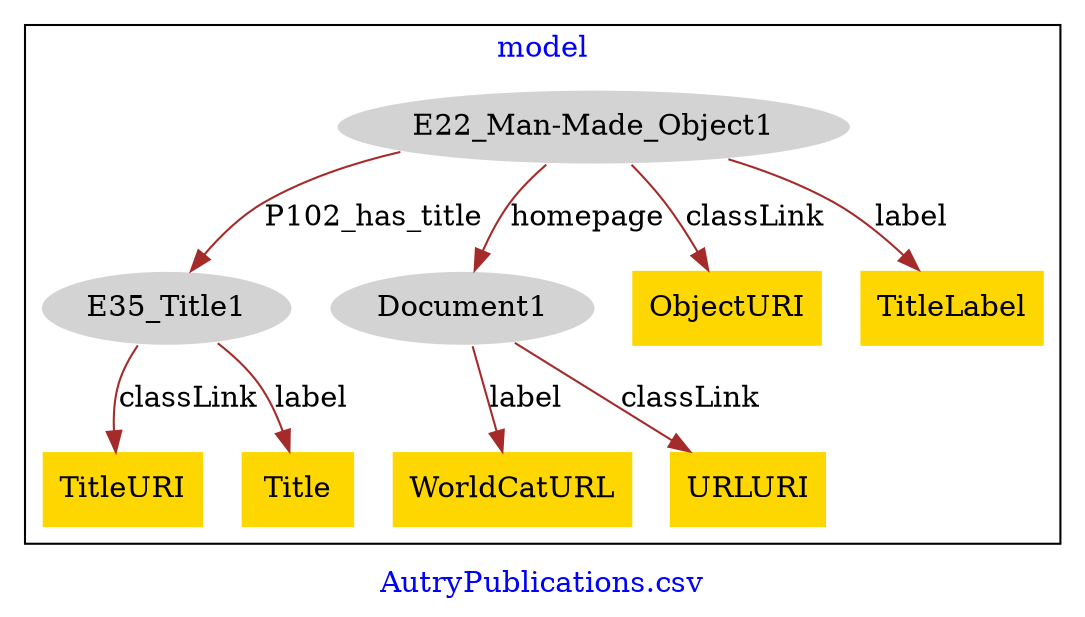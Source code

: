 digraph n0 {
fontcolor="blue"
remincross="true"
label="AutryPublications.csv"
subgraph cluster {
label="model"
n2[style="filled",color="white",fillcolor="lightgray",label="E22_Man-Made_Object1"];
n3[style="filled",color="white",fillcolor="lightgray",label="E35_Title1"];
n4[style="filled",color="white",fillcolor="lightgray",label="Document1"];
n5[shape="plaintext",style="filled",fillcolor="gold",label="ObjectURI"];
n6[shape="plaintext",style="filled",fillcolor="gold",label="TitleURI"];
n7[shape="plaintext",style="filled",fillcolor="gold",label="TitleLabel"];
n8[shape="plaintext",style="filled",fillcolor="gold",label="WorldCatURL"];
n9[shape="plaintext",style="filled",fillcolor="gold",label="Title"];
n10[shape="plaintext",style="filled",fillcolor="gold",label="URLURI"];
}
n2 -> n3[color="brown",fontcolor="black",label="P102_has_title"]
n2 -> n4[color="brown",fontcolor="black",label="homepage"]
n2 -> n5[color="brown",fontcolor="black",label="classLink"]
n3 -> n6[color="brown",fontcolor="black",label="classLink"]
n2 -> n7[color="brown",fontcolor="black",label="label"]
n4 -> n8[color="brown",fontcolor="black",label="label"]
n3 -> n9[color="brown",fontcolor="black",label="label"]
n4 -> n10[color="brown",fontcolor="black",label="classLink"]
}
